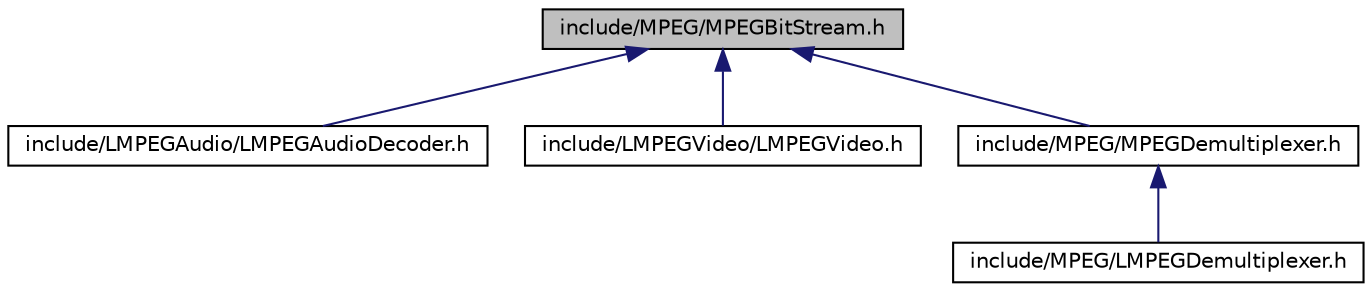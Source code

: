 digraph G
{
  edge [fontname="Helvetica",fontsize="10",labelfontname="Helvetica",labelfontsize="10"];
  node [fontname="Helvetica",fontsize="10",shape=record];
  Node1 [label="include/MPEG/MPEGBitStream.h",height=0.2,width=0.4,color="black", fillcolor="grey75", style="filled" fontcolor="black"];
  Node1 -> Node2 [dir="back",color="midnightblue",fontsize="10",style="solid",fontname="Helvetica"];
  Node2 [label="include/LMPEGAudio/LMPEGAudioDecoder.h",height=0.2,width=0.4,color="black", fillcolor="white", style="filled",URL="$_l_m_p_e_g_audio_decoder_8h.html"];
  Node1 -> Node3 [dir="back",color="midnightblue",fontsize="10",style="solid",fontname="Helvetica"];
  Node3 [label="include/LMPEGVideo/LMPEGVideo.h",height=0.2,width=0.4,color="black", fillcolor="white", style="filled",URL="$_l_m_p_e_g_video_8h.html"];
  Node1 -> Node4 [dir="back",color="midnightblue",fontsize="10",style="solid",fontname="Helvetica"];
  Node4 [label="include/MPEG/MPEGDemultiplexer.h",height=0.2,width=0.4,color="black", fillcolor="white", style="filled",URL="$_m_p_e_g_demultiplexer_8h.html"];
  Node4 -> Node5 [dir="back",color="midnightblue",fontsize="10",style="solid",fontname="Helvetica"];
  Node5 [label="include/MPEG/LMPEGDemultiplexer.h",height=0.2,width=0.4,color="black", fillcolor="white", style="filled",URL="$_l_m_p_e_g_demultiplexer_8h.html"];
}
